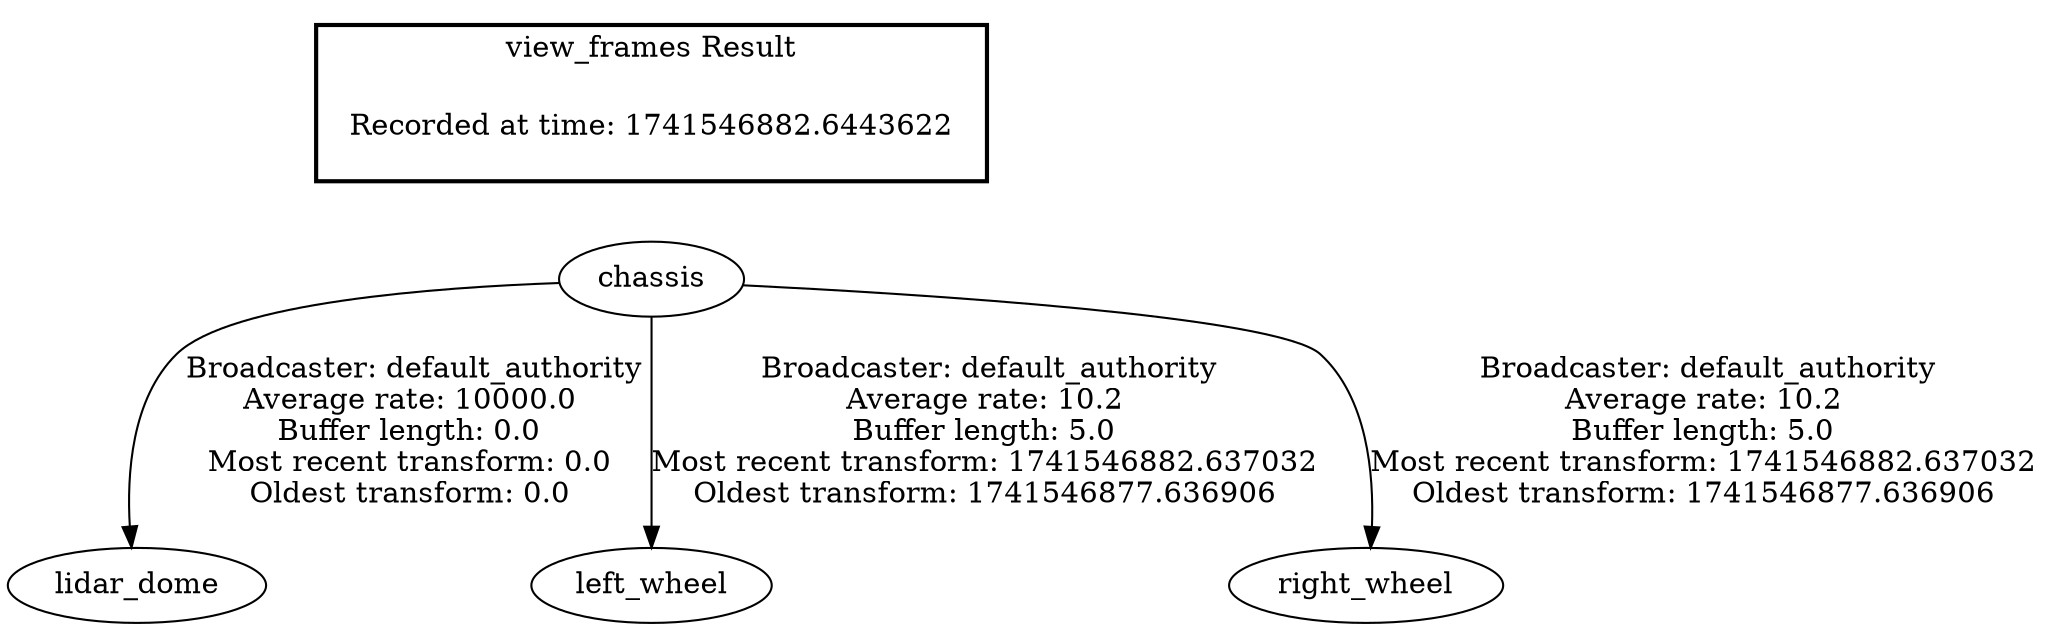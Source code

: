 digraph G {
"chassis" -> "lidar_dome"[label=" Broadcaster: default_authority\nAverage rate: 10000.0\nBuffer length: 0.0\nMost recent transform: 0.0\nOldest transform: 0.0\n"];
"chassis" -> "left_wheel"[label=" Broadcaster: default_authority\nAverage rate: 10.2\nBuffer length: 5.0\nMost recent transform: 1741546882.637032\nOldest transform: 1741546877.636906\n"];
"chassis" -> "right_wheel"[label=" Broadcaster: default_authority\nAverage rate: 10.2\nBuffer length: 5.0\nMost recent transform: 1741546882.637032\nOldest transform: 1741546877.636906\n"];
edge [style=invis];
 subgraph cluster_legend { style=bold; color=black; label ="view_frames Result";
"Recorded at time: 1741546882.6443622"[ shape=plaintext ] ;
}->"chassis";
}
